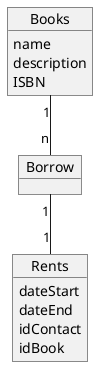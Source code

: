 @startuml
'https://plantuml.com/sequence-diagram

object Rents {
    dateStart
    dateEnd
    idContact
        idBook
}

object Borrow{
}

object Books {
    name
    description
    ISBN

}

Books "1" -- "n" Borrow
Borrow "1" -- "1" Rents


@enduml
